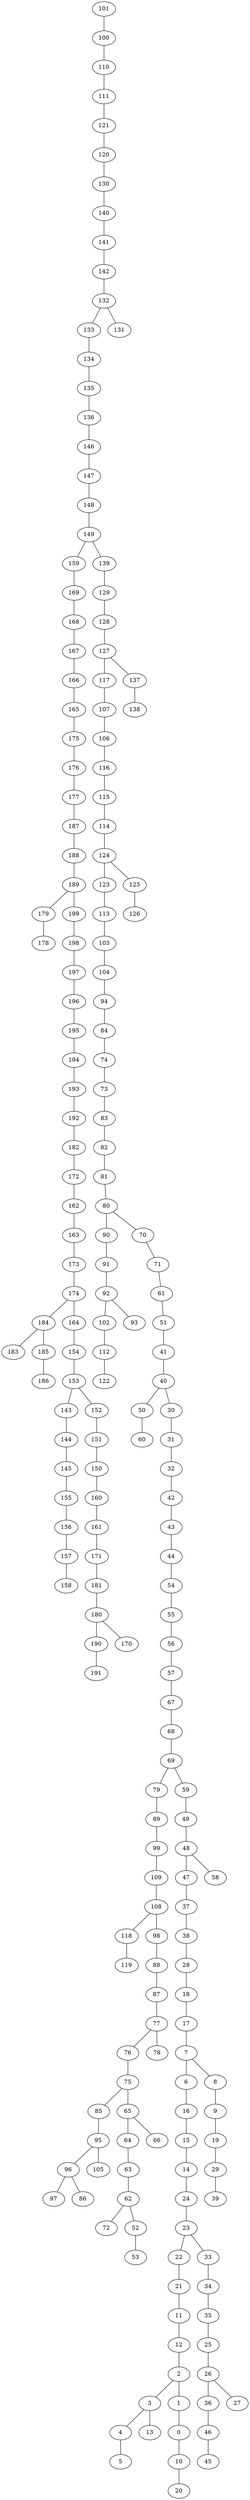 graph {
  101 -- 100;
  100 -- 110;
  110 -- 111;
  111 -- 121;
  121 -- 120;
  120 -- 130;
  130 -- 140;
  140 -- 141;
  141 -- 142;
  142 -- 132;
  132 -- 133;
  133 -- 134;
  134 -- 135;
  135 -- 136;
  136 -- 146;
  146 -- 147;
  147 -- 148;
  148 -- 149;
  149 -- 159;
  159 -- 169;
  169 -- 168;
  168 -- 167;
  167 -- 166;
  166 -- 165;
  165 -- 175;
  175 -- 176;
  176 -- 177;
  177 -- 187;
  187 -- 188;
  188 -- 189;
  189 -- 179;
  179 -- 178;
  189 -- 199;
  199 -- 198;
  198 -- 197;
  197 -- 196;
  196 -- 195;
  195 -- 194;
  194 -- 193;
  193 -- 192;
  192 -- 182;
  182 -- 172;
  172 -- 162;
  162 -- 163;
  163 -- 173;
  173 -- 174;
  174 -- 184;
  184 -- 183;
  184 -- 185;
  185 -- 186;
  174 -- 164;
  164 -- 154;
  154 -- 153;
  153 -- 143;
  143 -- 144;
  144 -- 145;
  145 -- 155;
  155 -- 156;
  156 -- 157;
  157 -- 158;
  153 -- 152;
  152 -- 151;
  151 -- 150;
  150 -- 160;
  160 -- 161;
  161 -- 171;
  171 -- 181;
  181 -- 180;
  180 -- 190;
  190 -- 191;
  180 -- 170;
  149 -- 139;
  139 -- 129;
  129 -- 128;
  128 -- 127;
  127 -- 117;
  117 -- 107;
  107 -- 106;
  106 -- 116;
  116 -- 115;
  115 -- 114;
  114 -- 124;
  124 -- 123;
  123 -- 113;
  113 -- 103;
  103 -- 104;
  104 -- 94;
  94 -- 84;
  84 -- 74;
  74 -- 73;
  73 -- 83;
  83 -- 82;
  82 -- 81;
  81 -- 80;
  80 -- 90;
  90 -- 91;
  91 -- 92;
  92 -- 102;
  102 -- 112;
  112 -- 122;
  92 -- 93;
  80 -- 70;
  70 -- 71;
  71 -- 61;
  61 -- 51;
  51 -- 41;
  41 -- 40;
  40 -- 50;
  50 -- 60;
  40 -- 30;
  30 -- 31;
  31 -- 32;
  32 -- 42;
  42 -- 43;
  43 -- 44;
  44 -- 54;
  54 -- 55;
  55 -- 56;
  56 -- 57;
  57 -- 67;
  67 -- 68;
  68 -- 69;
  69 -- 79;
  79 -- 89;
  89 -- 99;
  99 -- 109;
  109 -- 108;
  108 -- 118;
  118 -- 119;
  108 -- 98;
  98 -- 88;
  88 -- 87;
  87 -- 77;
  77 -- 76;
  76 -- 75;
  75 -- 85;
  85 -- 95;
  95 -- 96;
  96 -- 97;
  96 -- 86;
  95 -- 105;
  75 -- 65;
  65 -- 64;
  64 -- 63;
  63 -- 62;
  62 -- 72;
  62 -- 52;
  52 -- 53;
  65 -- 66;
  77 -- 78;
  69 -- 59;
  59 -- 49;
  49 -- 48;
  48 -- 47;
  47 -- 37;
  37 -- 38;
  38 -- 28;
  28 -- 18;
  18 -- 17;
  17 -- 7;
  7 -- 6;
  6 -- 16;
  16 -- 15;
  15 -- 14;
  14 -- 24;
  24 -- 23;
  23 -- 22;
  22 -- 21;
  21 -- 11;
  11 -- 12;
  12 -- 2;
  2 -- 3;
  3 -- 4;
  4 -- 5;
  3 -- 13;
  2 -- 1;
  1 -- 0;
  0 -- 10;
  10 -- 20;
  23 -- 33;
  33 -- 34;
  34 -- 35;
  35 -- 25;
  25 -- 26;
  26 -- 36;
  36 -- 46;
  46 -- 45;
  26 -- 27;
  7 -- 8;
  8 -- 9;
  9 -- 19;
  19 -- 29;
  29 -- 39;
  48 -- 58;
  124 -- 125;
  125 -- 126;
  127 -- 137;
  137 -- 138;
  132 -- 131;
}
